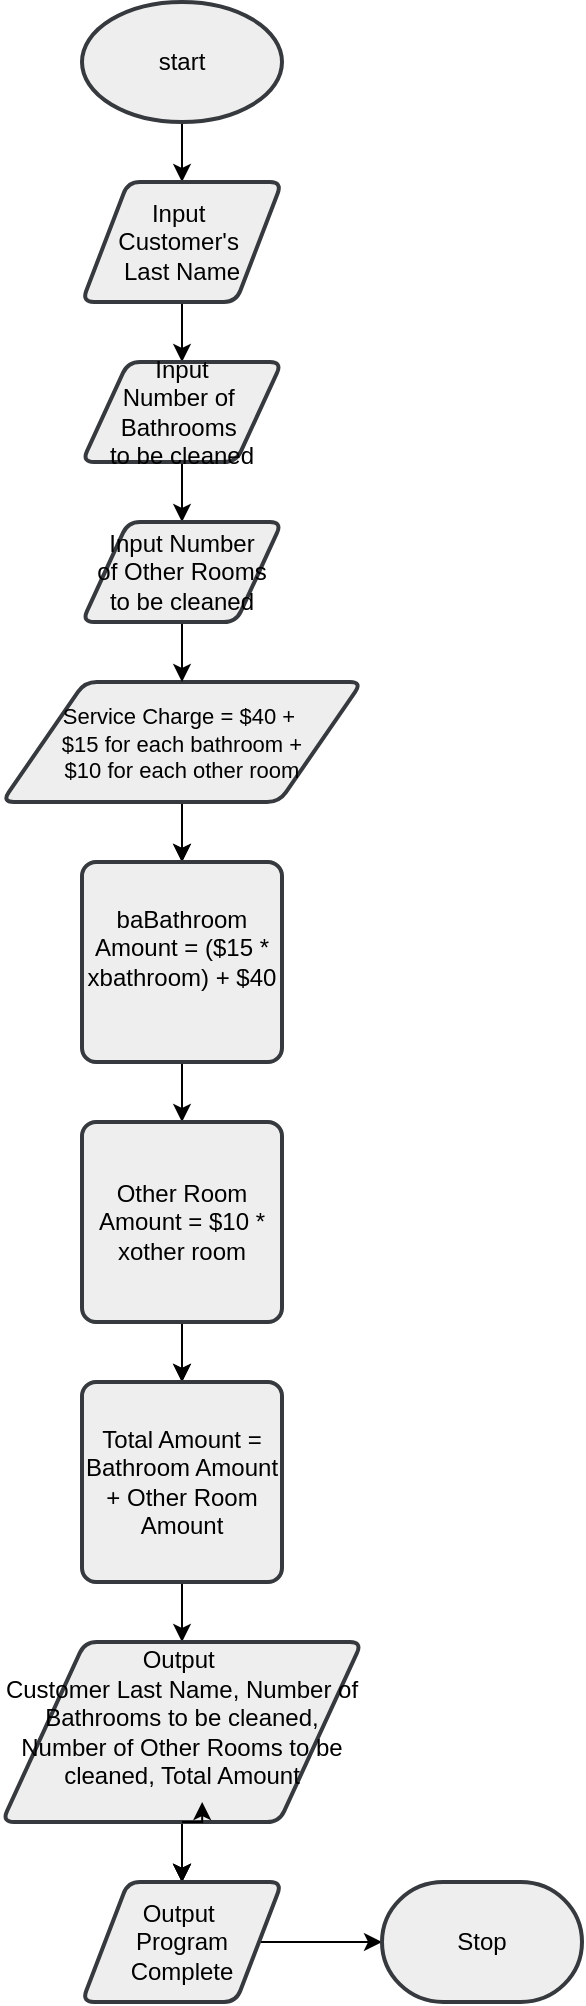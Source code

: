 <mxfile version="24.7.17">
  <diagram name="Page-1" id="Hp-aOLDHH86cVfx47qaG">
    <mxGraphModel dx="1114" dy="656" grid="1" gridSize="10" guides="1" tooltips="1" connect="1" arrows="1" fold="1" page="1" pageScale="1" pageWidth="850" pageHeight="1100" background="#ffffff" math="0" shadow="0">
      <root>
        <mxCell id="0" />
        <mxCell id="1" parent="0" />
        <mxCell id="j-U4Gg5Q3FjBqcs4gz2q-11" style="edgeStyle=orthogonalEdgeStyle;rounded=0;orthogonalLoop=1;jettySize=auto;html=1;entryX=0.5;entryY=0;entryDx=0;entryDy=0;strokeColor=#000000;" edge="1" parent="1" source="j-U4Gg5Q3FjBqcs4gz2q-1" target="j-U4Gg5Q3FjBqcs4gz2q-2">
          <mxGeometry relative="1" as="geometry" />
        </mxCell>
        <mxCell id="j-U4Gg5Q3FjBqcs4gz2q-1" value="&lt;font color=&quot;#000000&quot;&gt;start&lt;/font&gt;" style="strokeWidth=2;html=1;shape=mxgraph.flowchart.start_1;whiteSpace=wrap;fillColor=#eeeeee;strokeColor=#36393d;" vertex="1" parent="1">
          <mxGeometry x="350" y="30" width="100" height="60" as="geometry" />
        </mxCell>
        <mxCell id="j-U4Gg5Q3FjBqcs4gz2q-12" style="edgeStyle=orthogonalEdgeStyle;rounded=0;orthogonalLoop=1;jettySize=auto;html=1;strokeColor=#000000;" edge="1" parent="1" source="j-U4Gg5Q3FjBqcs4gz2q-2" target="j-U4Gg5Q3FjBqcs4gz2q-3">
          <mxGeometry relative="1" as="geometry" />
        </mxCell>
        <mxCell id="j-U4Gg5Q3FjBqcs4gz2q-2" value="&lt;font&gt;Input&amp;nbsp;&lt;/font&gt;&lt;div&gt;&lt;font&gt;Customer&#39;s&amp;nbsp;&lt;/font&gt;&lt;/div&gt;&lt;div&gt;&lt;font&gt;Last Name&lt;/font&gt;&lt;/div&gt;" style="shape=parallelogram;html=1;strokeWidth=2;perimeter=parallelogramPerimeter;whiteSpace=wrap;rounded=1;arcSize=12;size=0.23;fillColor=#eeeeee;strokeColor=#36393d;fontColor=#000000;" vertex="1" parent="1">
          <mxGeometry x="350" y="120" width="100" height="60" as="geometry" />
        </mxCell>
        <mxCell id="j-U4Gg5Q3FjBqcs4gz2q-13" style="edgeStyle=orthogonalEdgeStyle;rounded=0;orthogonalLoop=1;jettySize=auto;html=1;strokeColor=#000000;" edge="1" parent="1" source="j-U4Gg5Q3FjBqcs4gz2q-3" target="j-U4Gg5Q3FjBqcs4gz2q-6">
          <mxGeometry relative="1" as="geometry" />
        </mxCell>
        <mxCell id="j-U4Gg5Q3FjBqcs4gz2q-3" value="Input&lt;div&gt;Number of&amp;nbsp;&lt;/div&gt;&lt;div&gt;Bathrooms&amp;nbsp;&lt;/div&gt;&lt;div&gt;to be cleaned&lt;/div&gt;" style="shape=parallelogram;html=1;strokeWidth=2;perimeter=parallelogramPerimeter;whiteSpace=wrap;rounded=1;arcSize=12;size=0.23;fillColor=#eeeeee;strokeColor=#36393d;fontColor=#000000;" vertex="1" parent="1">
          <mxGeometry x="350" y="210" width="100" height="50" as="geometry" />
        </mxCell>
        <mxCell id="j-U4Gg5Q3FjBqcs4gz2q-15" value="" style="edgeStyle=orthogonalEdgeStyle;rounded=0;orthogonalLoop=1;jettySize=auto;html=1;" edge="1" parent="1" source="j-U4Gg5Q3FjBqcs4gz2q-4" target="j-U4Gg5Q3FjBqcs4gz2q-5">
          <mxGeometry relative="1" as="geometry" />
        </mxCell>
        <mxCell id="j-U4Gg5Q3FjBqcs4gz2q-16" style="edgeStyle=orthogonalEdgeStyle;rounded=0;orthogonalLoop=1;jettySize=auto;html=1;strokeColor=#000000;" edge="1" parent="1" source="j-U4Gg5Q3FjBqcs4gz2q-4" target="j-U4Gg5Q3FjBqcs4gz2q-5">
          <mxGeometry relative="1" as="geometry" />
        </mxCell>
        <mxCell id="j-U4Gg5Q3FjBqcs4gz2q-4" value="&lt;font style=&quot;font-size: 11px;&quot;&gt;Service Charge = $40 +&amp;nbsp;&lt;/font&gt;&lt;div style=&quot;font-size: 11px;&quot;&gt;&lt;font style=&quot;font-size: 11px;&quot;&gt;$15 for each bathroom +&lt;/font&gt;&lt;/div&gt;&lt;div style=&quot;font-size: 11px;&quot;&gt;&lt;font style=&quot;font-size: 11px;&quot;&gt;$10 for each other room&lt;/font&gt;&lt;/div&gt;" style="shape=parallelogram;html=1;strokeWidth=2;perimeter=parallelogramPerimeter;whiteSpace=wrap;rounded=1;arcSize=12;size=0.23;fillColor=#eeeeee;strokeColor=#36393d;fontColor=#000000;" vertex="1" parent="1">
          <mxGeometry x="310" y="370" width="180" height="60" as="geometry" />
        </mxCell>
        <mxCell id="j-U4Gg5Q3FjBqcs4gz2q-17" style="edgeStyle=orthogonalEdgeStyle;rounded=0;orthogonalLoop=1;jettySize=auto;html=1;strokeColor=#000000;" edge="1" parent="1" source="j-U4Gg5Q3FjBqcs4gz2q-5" target="j-U4Gg5Q3FjBqcs4gz2q-7">
          <mxGeometry relative="1" as="geometry" />
        </mxCell>
        <mxCell id="j-U4Gg5Q3FjBqcs4gz2q-5" value="ba&lt;font color=&quot;#000000&quot;&gt;Bathroom Amount = ($15 * xbathroom) + $40&lt;/font&gt;&lt;div&gt;&lt;font color=&quot;#000000&quot;&gt;&lt;br&gt;&lt;/font&gt;&lt;/div&gt;" style="rounded=1;whiteSpace=wrap;html=1;absoluteArcSize=1;arcSize=14;strokeWidth=2;fillColor=#eeeeee;strokeColor=#36393d;fontColor=default;" vertex="1" parent="1">
          <mxGeometry x="350" y="460" width="100" height="100" as="geometry" />
        </mxCell>
        <mxCell id="j-U4Gg5Q3FjBqcs4gz2q-14" style="edgeStyle=orthogonalEdgeStyle;rounded=0;orthogonalLoop=1;jettySize=auto;html=1;strokeColor=#000000;" edge="1" parent="1" source="j-U4Gg5Q3FjBqcs4gz2q-6" target="j-U4Gg5Q3FjBqcs4gz2q-4">
          <mxGeometry relative="1" as="geometry" />
        </mxCell>
        <mxCell id="j-U4Gg5Q3FjBqcs4gz2q-6" value="Input Number&lt;div&gt;of Other Rooms&lt;/div&gt;&lt;div&gt;to be cleaned&lt;/div&gt;" style="shape=parallelogram;html=1;strokeWidth=2;perimeter=parallelogramPerimeter;whiteSpace=wrap;rounded=1;arcSize=12;size=0.23;fillColor=#eeeeee;strokeColor=#36393d;fontColor=#000000;" vertex="1" parent="1">
          <mxGeometry x="350" y="290" width="100" height="50" as="geometry" />
        </mxCell>
        <mxCell id="j-U4Gg5Q3FjBqcs4gz2q-18" value="" style="edgeStyle=orthogonalEdgeStyle;rounded=0;orthogonalLoop=1;jettySize=auto;html=1;" edge="1" parent="1" source="j-U4Gg5Q3FjBqcs4gz2q-7" target="j-U4Gg5Q3FjBqcs4gz2q-8">
          <mxGeometry relative="1" as="geometry" />
        </mxCell>
        <mxCell id="j-U4Gg5Q3FjBqcs4gz2q-19" style="edgeStyle=orthogonalEdgeStyle;rounded=0;orthogonalLoop=1;jettySize=auto;html=1;strokeColor=#000000;" edge="1" parent="1" source="j-U4Gg5Q3FjBqcs4gz2q-7" target="j-U4Gg5Q3FjBqcs4gz2q-8">
          <mxGeometry relative="1" as="geometry" />
        </mxCell>
        <mxCell id="j-U4Gg5Q3FjBqcs4gz2q-7" value="Other Room Amount = $10 * xother room" style="rounded=1;whiteSpace=wrap;html=1;absoluteArcSize=1;arcSize=14;strokeWidth=2;fillColor=#eeeeee;strokeColor=#36393d;fontColor=#000000;" vertex="1" parent="1">
          <mxGeometry x="350" y="590" width="100" height="100" as="geometry" />
        </mxCell>
        <mxCell id="j-U4Gg5Q3FjBqcs4gz2q-20" style="edgeStyle=orthogonalEdgeStyle;rounded=0;orthogonalLoop=1;jettySize=auto;html=1;strokeColor=#000000;" edge="1" parent="1" source="j-U4Gg5Q3FjBqcs4gz2q-8" target="j-U4Gg5Q3FjBqcs4gz2q-10">
          <mxGeometry relative="1" as="geometry" />
        </mxCell>
        <mxCell id="j-U4Gg5Q3FjBqcs4gz2q-8" value="Total Amount = Bathroom Amount + Other Room Amount" style="rounded=1;whiteSpace=wrap;html=1;absoluteArcSize=1;arcSize=14;strokeWidth=2;fillColor=#eeeeee;strokeColor=#36393d;fontColor=#000000;" vertex="1" parent="1">
          <mxGeometry x="350" y="720" width="100" height="100" as="geometry" />
        </mxCell>
        <mxCell id="j-U4Gg5Q3FjBqcs4gz2q-22" style="edgeStyle=orthogonalEdgeStyle;rounded=0;orthogonalLoop=1;jettySize=auto;html=1;fontColor=#000000;" edge="1" parent="1" source="j-U4Gg5Q3FjBqcs4gz2q-10" target="j-U4Gg5Q3FjBqcs4gz2q-21">
          <mxGeometry relative="1" as="geometry" />
        </mxCell>
        <mxCell id="j-U4Gg5Q3FjBqcs4gz2q-23" value="" style="edgeStyle=orthogonalEdgeStyle;rounded=0;orthogonalLoop=1;jettySize=auto;html=1;" edge="1" parent="1" source="j-U4Gg5Q3FjBqcs4gz2q-10" target="j-U4Gg5Q3FjBqcs4gz2q-21">
          <mxGeometry relative="1" as="geometry" />
        </mxCell>
        <mxCell id="j-U4Gg5Q3FjBqcs4gz2q-24" style="edgeStyle=orthogonalEdgeStyle;rounded=0;orthogonalLoop=1;jettySize=auto;html=1;fontColor=#000000;" edge="1" parent="1" source="j-U4Gg5Q3FjBqcs4gz2q-10" target="j-U4Gg5Q3FjBqcs4gz2q-21">
          <mxGeometry relative="1" as="geometry" />
        </mxCell>
        <mxCell id="j-U4Gg5Q3FjBqcs4gz2q-26" style="edgeStyle=orthogonalEdgeStyle;rounded=0;orthogonalLoop=1;jettySize=auto;html=1;strokeColor=#000000;" edge="1" parent="1" source="j-U4Gg5Q3FjBqcs4gz2q-10" target="j-U4Gg5Q3FjBqcs4gz2q-21">
          <mxGeometry relative="1" as="geometry" />
        </mxCell>
        <mxCell id="j-U4Gg5Q3FjBqcs4gz2q-10" value="Output&amp;nbsp;&lt;div&gt;Customer Last Name, Number of Bathrooms to be cleaned, Number of Other Rooms to be cleaned, Total Amount&lt;/div&gt;&lt;div&gt;&lt;br&gt;&lt;/div&gt;" style="shape=parallelogram;html=1;strokeWidth=2;perimeter=parallelogramPerimeter;whiteSpace=wrap;rounded=1;arcSize=12;size=0.23;fillColor=#eeeeee;strokeColor=#36393d;fontColor=#000000;" vertex="1" parent="1">
          <mxGeometry x="310" y="850" width="180" height="90" as="geometry" />
        </mxCell>
        <mxCell id="j-U4Gg5Q3FjBqcs4gz2q-28" style="edgeStyle=orthogonalEdgeStyle;rounded=0;orthogonalLoop=1;jettySize=auto;html=1;strokeColor=#000000;" edge="1" parent="1" source="j-U4Gg5Q3FjBqcs4gz2q-21" target="j-U4Gg5Q3FjBqcs4gz2q-27">
          <mxGeometry relative="1" as="geometry" />
        </mxCell>
        <mxCell id="j-U4Gg5Q3FjBqcs4gz2q-21" value="Output&amp;nbsp;&lt;div&gt;Program Complete&lt;/div&gt;" style="shape=parallelogram;html=1;strokeWidth=2;perimeter=parallelogramPerimeter;whiteSpace=wrap;rounded=1;arcSize=12;size=0.23;fillColor=#eeeeee;strokeColor=#36393d;fontColor=#000000;" vertex="1" parent="1">
          <mxGeometry x="350" y="970" width="100" height="60" as="geometry" />
        </mxCell>
        <mxCell id="j-U4Gg5Q3FjBqcs4gz2q-25" style="edgeStyle=orthogonalEdgeStyle;rounded=0;orthogonalLoop=1;jettySize=auto;html=1;exitX=0.5;exitY=1;exitDx=0;exitDy=0;entryX=0.556;entryY=0.889;entryDx=0;entryDy=0;entryPerimeter=0;" edge="1" parent="1" source="j-U4Gg5Q3FjBqcs4gz2q-10" target="j-U4Gg5Q3FjBqcs4gz2q-10">
          <mxGeometry relative="1" as="geometry" />
        </mxCell>
        <mxCell id="j-U4Gg5Q3FjBqcs4gz2q-27" value="Stop" style="strokeWidth=2;html=1;shape=mxgraph.flowchart.terminator;whiteSpace=wrap;fillColor=#eeeeee;strokeColor=#36393d;fontColor=#000000;" vertex="1" parent="1">
          <mxGeometry x="500" y="970" width="100" height="60" as="geometry" />
        </mxCell>
      </root>
    </mxGraphModel>
  </diagram>
</mxfile>
